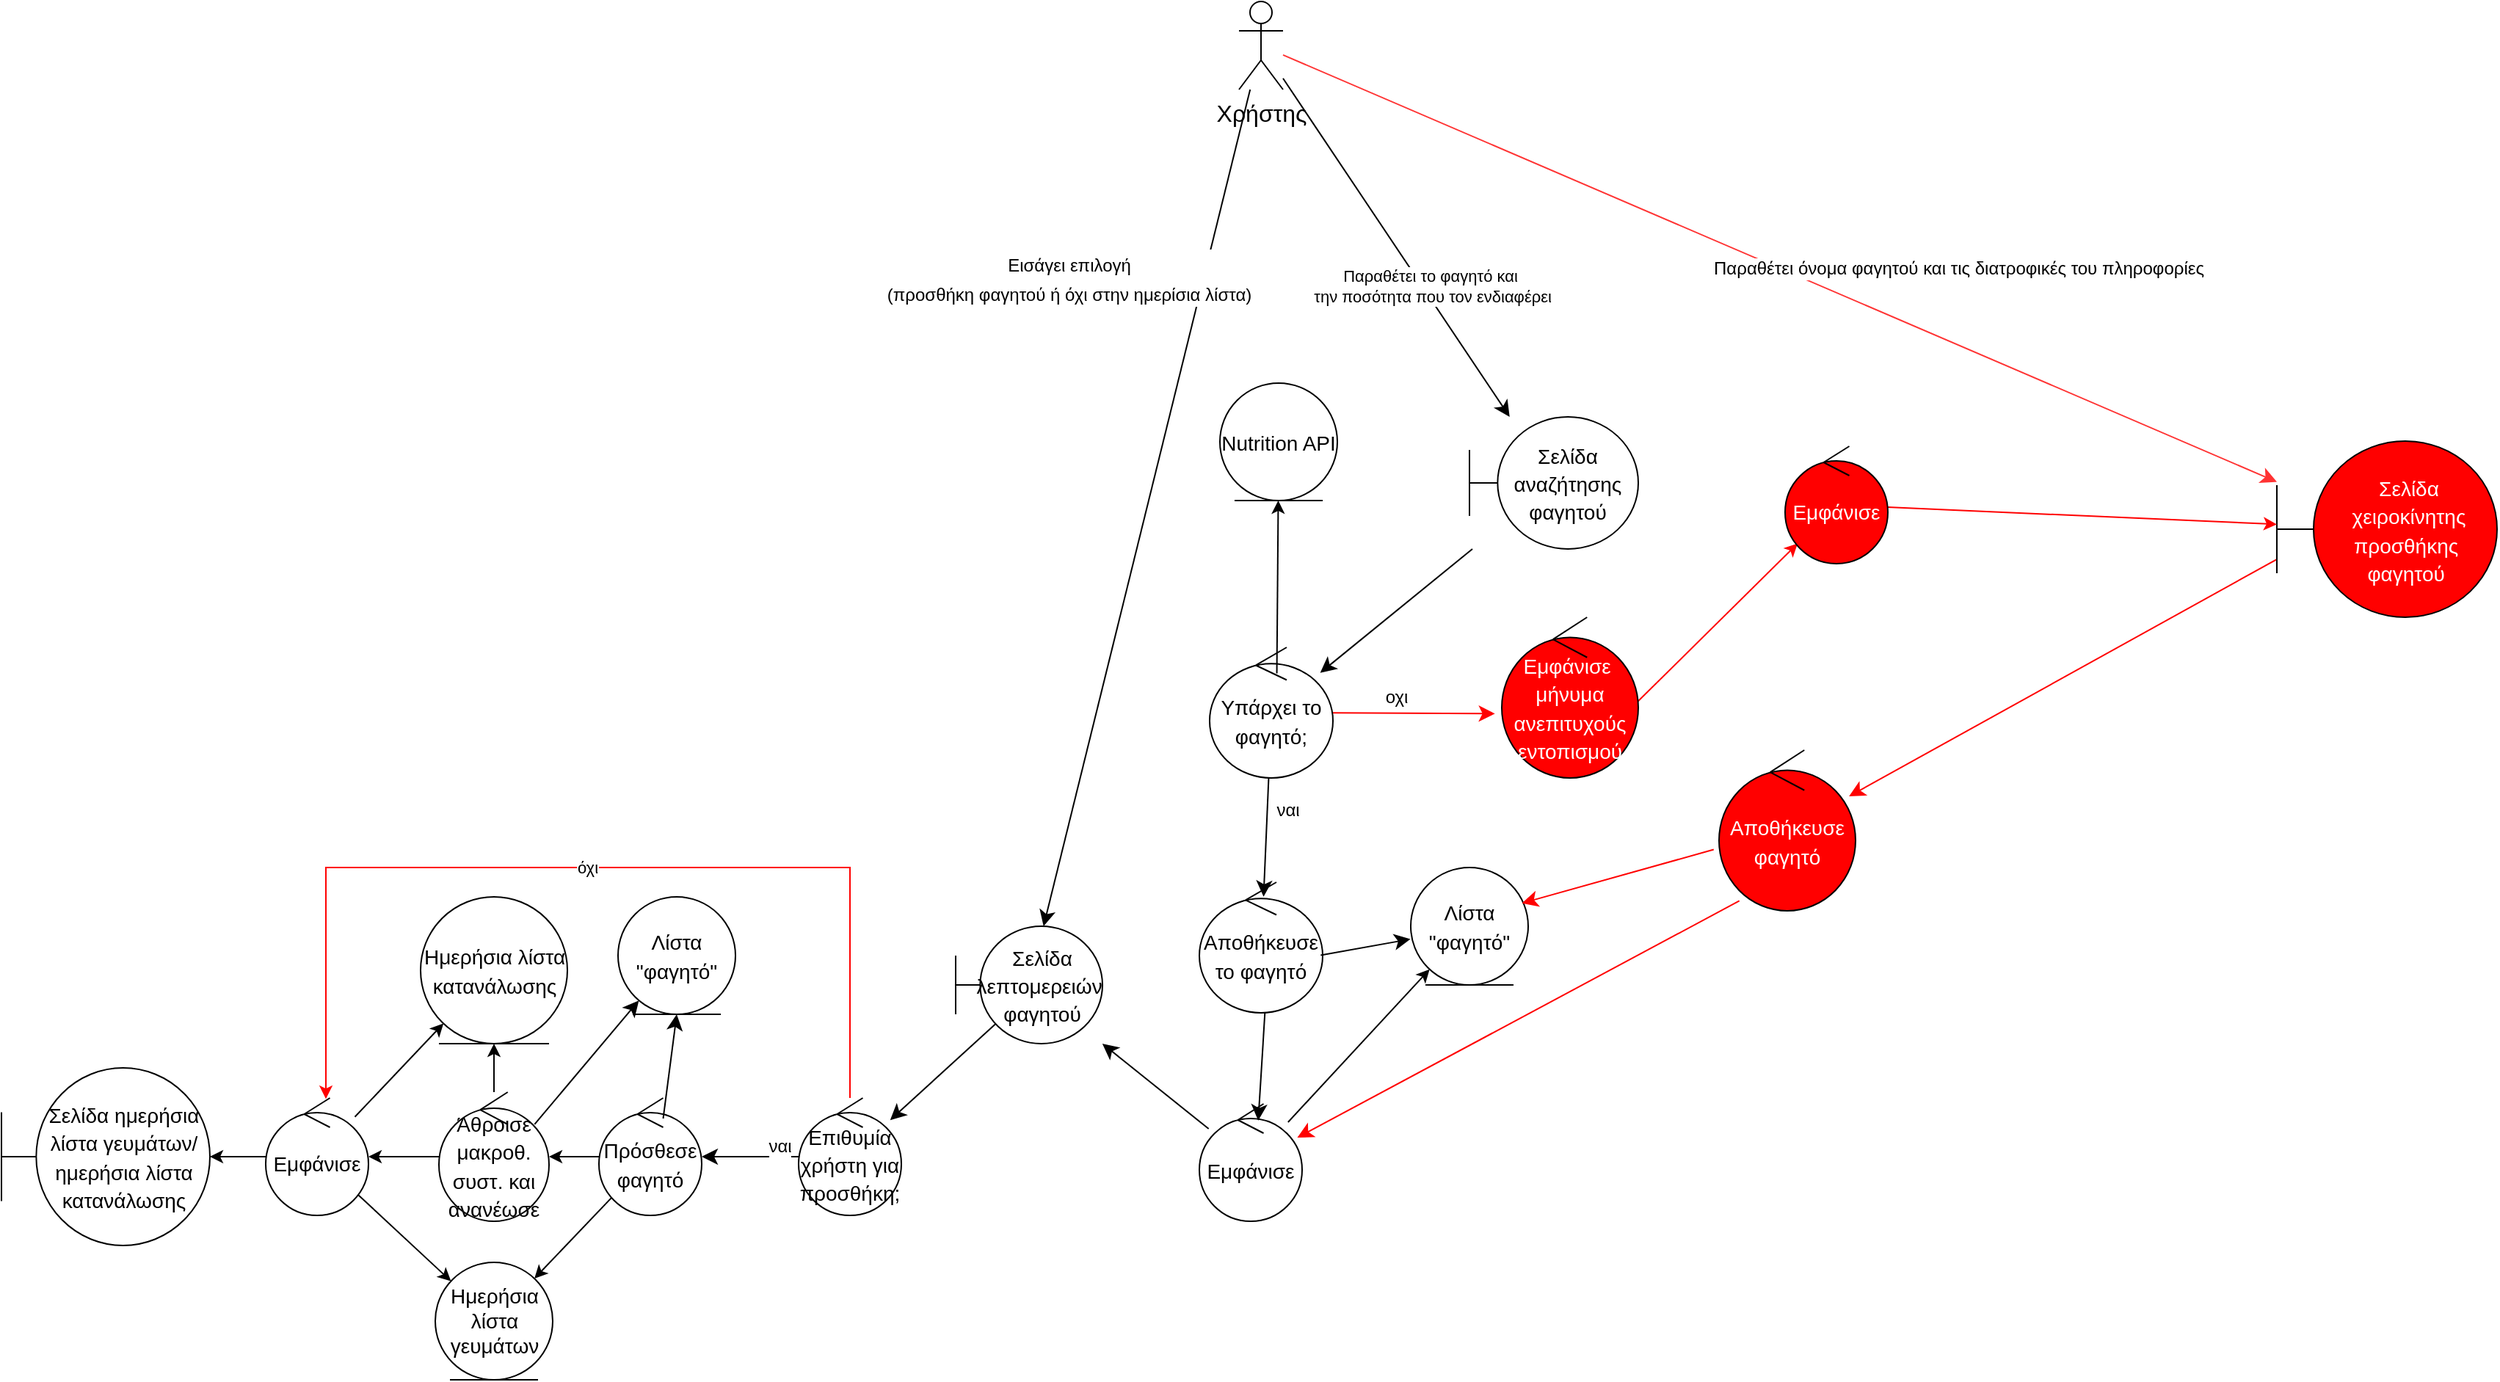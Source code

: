<mxfile version="21.3.2" type="device">
  <diagram name="Σελίδα-1" id="WVEBd1sjFHavCeA0LY7U">
    <mxGraphModel dx="961" dy="639" grid="1" gridSize="10" guides="1" tooltips="1" connect="1" arrows="1" fold="1" page="1" pageScale="1" pageWidth="1169" pageHeight="1654" math="0" shadow="0">
      <root>
        <mxCell id="0" />
        <mxCell id="1" parent="0" />
        <mxCell id="YgxCESBMvR3g6pSDMQeH-12" value="" style="edgeStyle=none;curved=1;rounded=0;orthogonalLoop=1;jettySize=auto;html=1;fontSize=13;startSize=8;endSize=8;fontColor=#000000;strokeColor=#FF3333;" parent="1" source="YgxCESBMvR3g6pSDMQeH-18" target="YgxCESBMvR3g6pSDMQeH-36" edge="1">
          <mxGeometry x="0.527" y="64" relative="1" as="geometry">
            <mxPoint x="2277" y="1659" as="targetPoint" />
            <mxPoint as="offset" />
          </mxGeometry>
        </mxCell>
        <mxCell id="YgxCESBMvR3g6pSDMQeH-13" value="&lt;font style=&quot;font-size: 12px;&quot;&gt;Παραθέτει όνομα φαγητού και τις διατροφικές του πληροφορίες&lt;/font&gt;" style="edgeLabel;html=1;align=center;verticalAlign=middle;resizable=0;points=[];rotation=0;fontColor=#000000;" parent="YgxCESBMvR3g6pSDMQeH-12" vertex="1" connectable="0">
          <mxGeometry x="0.336" y="-2" relative="1" as="geometry">
            <mxPoint x="8" y="-51" as="offset" />
          </mxGeometry>
        </mxCell>
        <mxCell id="YgxCESBMvR3g6pSDMQeH-14" value="" style="edgeStyle=none;curved=1;rounded=0;orthogonalLoop=1;jettySize=auto;html=1;fontSize=12;startSize=8;endSize=8;strokeColor=#000000;fontColor=#000000;" parent="1" source="YgxCESBMvR3g6pSDMQeH-18" target="YgxCESBMvR3g6pSDMQeH-20" edge="1">
          <mxGeometry relative="1" as="geometry" />
        </mxCell>
        <mxCell id="YgxCESBMvR3g6pSDMQeH-15" value="&lt;font&gt;Παραθέτει το φαγητό και&lt;br&gt;&amp;nbsp;την ποσότητα που τον ενδιαφέρει&lt;/font&gt;" style="edgeLabel;html=1;align=center;verticalAlign=middle;resizable=0;points=[];rotation=0;fontColor=#000000;" parent="YgxCESBMvR3g6pSDMQeH-14" vertex="1" connectable="0">
          <mxGeometry x="0.381" relative="1" as="geometry">
            <mxPoint x="-7" y="-18" as="offset" />
          </mxGeometry>
        </mxCell>
        <mxCell id="YgxCESBMvR3g6pSDMQeH-16" value="" style="edgeStyle=none;curved=1;rounded=0;orthogonalLoop=1;jettySize=auto;html=1;fontSize=12;startSize=8;endSize=8;strokeColor=#000000;fontColor=#000000;" parent="1" source="YgxCESBMvR3g6pSDMQeH-18" target="YgxCESBMvR3g6pSDMQeH-27" edge="1">
          <mxGeometry relative="1" as="geometry" />
        </mxCell>
        <mxCell id="YgxCESBMvR3g6pSDMQeH-17" value="&lt;font style=&quot;font-size: 12px;&quot;&gt;Εισάγει επιλογή&lt;br&gt;(προσθήκη φαγητού ή όχι στην ημερίσια λίστα)&lt;br&gt;&lt;/font&gt;" style="edgeLabel;html=1;align=center;verticalAlign=middle;resizable=0;points=[];fontSize=16;rotation=0;fontColor=#000000;" parent="YgxCESBMvR3g6pSDMQeH-16" vertex="1" connectable="0">
          <mxGeometry x="-0.253" y="2" relative="1" as="geometry">
            <mxPoint x="-73" y="-86" as="offset" />
          </mxGeometry>
        </mxCell>
        <mxCell id="YgxCESBMvR3g6pSDMQeH-18" value="Χρήστης" style="shape=umlActor;verticalLabelPosition=bottom;verticalAlign=top;html=1;fontSize=16;fontColor=#000000;" parent="1" vertex="1">
          <mxGeometry x="1943" y="1240" width="30" height="60" as="geometry" />
        </mxCell>
        <mxCell id="YgxCESBMvR3g6pSDMQeH-19" value="" style="edgeStyle=none;curved=1;rounded=0;orthogonalLoop=1;jettySize=auto;html=1;fontSize=12;startSize=8;endSize=8;strokeColor=#000000;fontColor=#000000;" parent="1" target="YgxCESBMvR3g6pSDMQeH-23" edge="1">
          <mxGeometry relative="1" as="geometry">
            <mxPoint x="2102" y="1613" as="sourcePoint" />
          </mxGeometry>
        </mxCell>
        <mxCell id="YgxCESBMvR3g6pSDMQeH-20" value="&lt;font style=&quot;font-size: 14px;&quot;&gt;Σελίδα αναζήτησης φαγητού&lt;/font&gt;" style="shape=umlBoundary;whiteSpace=wrap;html=1;fontSize=16;strokeColor=#000000;fontColor=#000000;" parent="1" vertex="1">
          <mxGeometry x="2100" y="1523" width="115" height="90" as="geometry" />
        </mxCell>
        <mxCell id="YgxCESBMvR3g6pSDMQeH-21" value="&lt;font&gt;ναι&lt;/font&gt;" style="edgeStyle=none;curved=1;rounded=0;orthogonalLoop=1;jettySize=auto;html=1;fontSize=12;startSize=8;endSize=8;strokeColor=#000000;fontColor=#000000;entryX=0.521;entryY=0.111;entryDx=0;entryDy=0;entryPerimeter=0;" parent="1" source="YgxCESBMvR3g6pSDMQeH-23" target="YgxCESBMvR3g6pSDMQeH-52" edge="1">
          <mxGeometry x="-0.475" y="14" relative="1" as="geometry">
            <mxPoint as="offset" />
            <mxPoint x="1965" y="1840" as="targetPoint" />
          </mxGeometry>
        </mxCell>
        <mxCell id="YgxCESBMvR3g6pSDMQeH-22" value="&lt;font style=&quot;font-size: 12px;&quot;&gt;οχι&lt;/font&gt;" style="edgeStyle=none;curved=1;rounded=0;orthogonalLoop=1;jettySize=auto;html=1;fontSize=12;startSize=8;endSize=8;entryX=-0.05;entryY=0.6;entryDx=0;entryDy=0;entryPerimeter=0;fontColor=#000000;strokeColor=#FF0000;" parent="1" source="YgxCESBMvR3g6pSDMQeH-23" target="YgxCESBMvR3g6pSDMQeH-49" edge="1">
          <mxGeometry x="-0.227" y="11" relative="1" as="geometry">
            <mxPoint x="2203.49" y="1788.546" as="targetPoint" />
            <mxPoint as="offset" />
          </mxGeometry>
        </mxCell>
        <mxCell id="YgxCESBMvR3g6pSDMQeH-23" value="&lt;font style=&quot;font-size: 14px;&quot;&gt;Υπάρχει το φαγητό;&lt;/font&gt;" style="ellipse;shape=umlControl;whiteSpace=wrap;html=1;fontSize=16;strokeColor=#000000;fontColor=#000000;" parent="1" vertex="1">
          <mxGeometry x="1923" y="1680" width="84" height="89" as="geometry" />
        </mxCell>
        <mxCell id="YgxCESBMvR3g6pSDMQeH-24" value="" style="edgeStyle=none;curved=1;rounded=0;orthogonalLoop=1;jettySize=auto;html=1;fontSize=12;startSize=8;endSize=8;strokeColor=#000000;fontColor=#000000;" parent="1" source="YgxCESBMvR3g6pSDMQeH-25" target="YgxCESBMvR3g6pSDMQeH-27" edge="1">
          <mxGeometry relative="1" as="geometry" />
        </mxCell>
        <mxCell id="ItIrkoNh1iD_gIET9ybV-5" value="" style="rounded=0;orthogonalLoop=1;jettySize=auto;html=1;" edge="1" parent="1" source="YgxCESBMvR3g6pSDMQeH-25" target="YgxCESBMvR3g6pSDMQeH-53">
          <mxGeometry relative="1" as="geometry" />
        </mxCell>
        <mxCell id="YgxCESBMvR3g6pSDMQeH-25" value="&lt;font style=&quot;font-size: 14px;&quot;&gt;Εμφάνισε&lt;/font&gt;" style="ellipse;shape=umlControl;whiteSpace=wrap;html=1;fontSize=16;strokeColor=#000000;fontColor=#000000;" parent="1" vertex="1">
          <mxGeometry x="1916" y="1991" width="70" height="80" as="geometry" />
        </mxCell>
        <mxCell id="YgxCESBMvR3g6pSDMQeH-26" value="" style="edgeStyle=none;curved=1;rounded=0;orthogonalLoop=1;jettySize=auto;html=1;fontSize=12;startSize=8;endSize=8;strokeColor=#000000;fontColor=#000000;exitX=0.271;exitY=0.833;exitDx=0;exitDy=0;exitPerimeter=0;" parent="1" source="YgxCESBMvR3g6pSDMQeH-27" target="YgxCESBMvR3g6pSDMQeH-30" edge="1">
          <mxGeometry relative="1" as="geometry" />
        </mxCell>
        <mxCell id="YgxCESBMvR3g6pSDMQeH-27" value="&lt;font style=&quot;font-size: 14px;&quot;&gt;Σελίδα λεπτομερειών&amp;nbsp; φαγητού&lt;/font&gt;" style="shape=umlBoundary;whiteSpace=wrap;html=1;fontSize=16;strokeColor=#000000;fontColor=#000000;" parent="1" vertex="1">
          <mxGeometry x="1750" y="1870" width="100" height="80" as="geometry" />
        </mxCell>
        <mxCell id="YgxCESBMvR3g6pSDMQeH-28" value="&lt;font&gt;ναι&lt;/font&gt;" style="edgeStyle=none;curved=1;rounded=0;orthogonalLoop=1;jettySize=auto;html=1;fontSize=12;startSize=8;endSize=8;strokeColor=#000000;fontColor=#000000;" parent="1" source="YgxCESBMvR3g6pSDMQeH-30" target="YgxCESBMvR3g6pSDMQeH-33" edge="1">
          <mxGeometry x="-0.606" y="-7" relative="1" as="geometry">
            <mxPoint as="offset" />
          </mxGeometry>
        </mxCell>
        <mxCell id="YgxCESBMvR3g6pSDMQeH-29" value="όχι" style="edgeStyle=orthogonalEdgeStyle;rounded=0;orthogonalLoop=1;jettySize=auto;html=1;strokeColor=#FF0000;" parent="1" source="YgxCESBMvR3g6pSDMQeH-30" target="YgxCESBMvR3g6pSDMQeH-40" edge="1">
          <mxGeometry relative="1" as="geometry">
            <Array as="points">
              <mxPoint x="1678" y="1830" />
              <mxPoint x="1321" y="1830" />
            </Array>
          </mxGeometry>
        </mxCell>
        <mxCell id="YgxCESBMvR3g6pSDMQeH-30" value="&lt;span style=&quot;font-size: 14px;&quot;&gt;Επιθυμία χρήστη για προσθήκη;&lt;/span&gt;" style="ellipse;shape=umlControl;whiteSpace=wrap;html=1;fontSize=16;strokeColor=#000000;fontColor=#000000;" parent="1" vertex="1">
          <mxGeometry x="1643" y="1987" width="70" height="80" as="geometry" />
        </mxCell>
        <mxCell id="YgxCESBMvR3g6pSDMQeH-31" value="" style="rounded=0;orthogonalLoop=1;jettySize=auto;html=1;" parent="1" source="YgxCESBMvR3g6pSDMQeH-33" target="YgxCESBMvR3g6pSDMQeH-48" edge="1">
          <mxGeometry relative="1" as="geometry" />
        </mxCell>
        <mxCell id="YgxCESBMvR3g6pSDMQeH-32" value="" style="edgeStyle=orthogonalEdgeStyle;rounded=0;orthogonalLoop=1;jettySize=auto;html=1;" parent="1" source="YgxCESBMvR3g6pSDMQeH-33" target="YgxCESBMvR3g6pSDMQeH-47" edge="1">
          <mxGeometry relative="1" as="geometry" />
        </mxCell>
        <mxCell id="YgxCESBMvR3g6pSDMQeH-33" value="&lt;font style=&quot;font-size: 14px;&quot;&gt;Πρόσθεσε φαγητό&lt;/font&gt;" style="ellipse;shape=umlControl;whiteSpace=wrap;html=1;fontSize=16;strokeColor=#000000;fontColor=#000000;" parent="1" vertex="1">
          <mxGeometry x="1507" y="1987" width="70" height="80" as="geometry" />
        </mxCell>
        <mxCell id="YgxCESBMvR3g6pSDMQeH-34" value="&lt;font style=&quot;font-size: 14px;&quot;&gt;Σελίδα ημερήσια λίστα γευμάτων/ ημερήσια λίστα κατανάλωσης&lt;/font&gt;" style="shape=umlBoundary;whiteSpace=wrap;html=1;fontSize=16;strokeColor=#000000;fontColor=#000000;" parent="1" vertex="1">
          <mxGeometry x="1100" y="1966.5" width="142" height="121" as="geometry" />
        </mxCell>
        <mxCell id="YgxCESBMvR3g6pSDMQeH-35" value="" style="edgeStyle=none;curved=1;rounded=0;orthogonalLoop=1;jettySize=auto;html=1;fontSize=12;startSize=8;endSize=8;fontColor=#000000;strokeColor=#FF0000;exitX=0;exitY=0.671;exitDx=0;exitDy=0;exitPerimeter=0;" parent="1" source="YgxCESBMvR3g6pSDMQeH-36" target="YgxCESBMvR3g6pSDMQeH-59" edge="1">
          <mxGeometry relative="1" as="geometry">
            <mxPoint x="2460" y="1750" as="targetPoint" />
          </mxGeometry>
        </mxCell>
        <mxCell id="YgxCESBMvR3g6pSDMQeH-36" value="&lt;font style=&quot;font-size: 14px;&quot;&gt;Σελίδα χειροκίνητης προσθήκης&amp;nbsp; φαγητού&amp;nbsp;&lt;/font&gt;" style="shape=umlBoundary;fontSize=16;html=1;whiteSpace=wrap;horizontal=1;labelBackgroundColor=none;labelBorderColor=none;spacingTop=0;spacing=0;spacingRight=0;spacingLeft=5;fontColor=#FFFFFF;fillColor=#FF0000;strokeColor=#000000;" parent="1" vertex="1">
          <mxGeometry x="2650" y="1539.5" width="150" height="120" as="geometry" />
        </mxCell>
        <mxCell id="YgxCESBMvR3g6pSDMQeH-37" value="" style="rounded=0;orthogonalLoop=1;jettySize=auto;html=1;strokeColor=#000000;fontColor=#000000;" parent="1" source="YgxCESBMvR3g6pSDMQeH-40" target="YgxCESBMvR3g6pSDMQeH-34" edge="1">
          <mxGeometry relative="1" as="geometry" />
        </mxCell>
        <mxCell id="YgxCESBMvR3g6pSDMQeH-38" value="" style="rounded=0;orthogonalLoop=1;jettySize=auto;html=1;" parent="1" source="YgxCESBMvR3g6pSDMQeH-40" target="YgxCESBMvR3g6pSDMQeH-48" edge="1">
          <mxGeometry relative="1" as="geometry" />
        </mxCell>
        <mxCell id="YgxCESBMvR3g6pSDMQeH-39" value="" style="rounded=0;orthogonalLoop=1;jettySize=auto;html=1;" parent="1" source="YgxCESBMvR3g6pSDMQeH-40" target="YgxCESBMvR3g6pSDMQeH-44" edge="1">
          <mxGeometry relative="1" as="geometry" />
        </mxCell>
        <mxCell id="YgxCESBMvR3g6pSDMQeH-40" value="&lt;font style=&quot;font-size: 14px;&quot;&gt;Εμφάνισε&lt;/font&gt;" style="ellipse;shape=umlControl;whiteSpace=wrap;html=1;strokeColor=#000000;fontColor=#000000;" parent="1" vertex="1">
          <mxGeometry x="1280" y="1987" width="70" height="80" as="geometry" />
        </mxCell>
        <mxCell id="YgxCESBMvR3g6pSDMQeH-41" value="" style="rounded=0;orthogonalLoop=1;jettySize=auto;html=1;fontColor=#000000;strokeColor=#FF0000;exitX=0.979;exitY=0.539;exitDx=0;exitDy=0;exitPerimeter=0;" parent="1" source="YgxCESBMvR3g6pSDMQeH-49" target="YgxCESBMvR3g6pSDMQeH-43" edge="1">
          <mxGeometry relative="1" as="geometry">
            <mxPoint x="2357.7" y="1677.46" as="sourcePoint" />
          </mxGeometry>
        </mxCell>
        <mxCell id="YgxCESBMvR3g6pSDMQeH-42" value="" style="edgeStyle=none;rounded=0;orthogonalLoop=1;jettySize=auto;html=1;fontColor=#000000;strokeColor=#FF0000;" parent="1" source="YgxCESBMvR3g6pSDMQeH-43" target="YgxCESBMvR3g6pSDMQeH-36" edge="1">
          <mxGeometry relative="1" as="geometry" />
        </mxCell>
        <mxCell id="YgxCESBMvR3g6pSDMQeH-43" value="&lt;font style=&quot;font-size: 14px;&quot;&gt;Εμφάνισε&lt;/font&gt;" style="ellipse;shape=umlControl;whiteSpace=wrap;html=1;fontColor=#FFFFFF;fillColor=#FF0000;" parent="1" vertex="1">
          <mxGeometry x="2315" y="1543" width="70" height="80" as="geometry" />
        </mxCell>
        <mxCell id="YgxCESBMvR3g6pSDMQeH-44" value="&lt;font style=&quot;font-size: 14px;&quot;&gt;Ημερήσια λίστα κατανάλωσης&lt;/font&gt;" style="ellipse;shape=umlEntity;whiteSpace=wrap;html=1;fontSize=16;strokeColor=#000000;fontColor=#000000;" parent="1" vertex="1">
          <mxGeometry x="1385.5" y="1850" width="100" height="100" as="geometry" />
        </mxCell>
        <mxCell id="YgxCESBMvR3g6pSDMQeH-45" value="" style="edgeStyle=orthogonalEdgeStyle;rounded=0;orthogonalLoop=1;jettySize=auto;html=1;" parent="1" source="YgxCESBMvR3g6pSDMQeH-47" target="YgxCESBMvR3g6pSDMQeH-44" edge="1">
          <mxGeometry relative="1" as="geometry" />
        </mxCell>
        <mxCell id="YgxCESBMvR3g6pSDMQeH-46" value="" style="edgeStyle=orthogonalEdgeStyle;rounded=0;orthogonalLoop=1;jettySize=auto;html=1;" parent="1" source="YgxCESBMvR3g6pSDMQeH-47" target="YgxCESBMvR3g6pSDMQeH-40" edge="1">
          <mxGeometry relative="1" as="geometry" />
        </mxCell>
        <mxCell id="YgxCESBMvR3g6pSDMQeH-47" value="&lt;font style=&quot;font-size: 14px;&quot;&gt;Άθροισε μακροθ. συστ. και ανανέωσε&lt;br&gt;&lt;/font&gt;" style="ellipse;shape=umlControl;whiteSpace=wrap;html=1;fontSize=16;strokeColor=#000000;fontColor=#000000;" parent="1" vertex="1">
          <mxGeometry x="1398" y="1983" width="75" height="88" as="geometry" />
        </mxCell>
        <mxCell id="YgxCESBMvR3g6pSDMQeH-48" value="&lt;font style=&quot;font-size: 14px;&quot;&gt;Ημερήσια λίστα γευμάτων&lt;/font&gt;" style="ellipse;shape=umlEntity;whiteSpace=wrap;html=1;fontColor=#000000;strokeColor=#000000;" parent="1" vertex="1">
          <mxGeometry x="1395.5" y="2099" width="80" height="80" as="geometry" />
        </mxCell>
        <mxCell id="YgxCESBMvR3g6pSDMQeH-49" value="&lt;font style=&quot;font-size: 14px;&quot;&gt;Εμφάνισε&amp;nbsp;&lt;br&gt;μήνυμα ανεπιτυχούς εντοπισμού&lt;br&gt;&lt;/font&gt;" style="ellipse;shape=umlControl;whiteSpace=wrap;html=1;fontSize=16;fontColor=#FFFFFF;fillColor=#FF0000;strokeColor=#000000;" parent="1" vertex="1">
          <mxGeometry x="2122" y="1659.5" width="93" height="109.5" as="geometry" />
        </mxCell>
        <mxCell id="YgxCESBMvR3g6pSDMQeH-50" value="&lt;span style=&quot;font-size: 14px;&quot;&gt;Nutrition API&lt;/span&gt;" style="ellipse;shape=umlEntity;whiteSpace=wrap;html=1;fontSize=16;strokeColor=#000000;fontColor=#000000;" parent="1" vertex="1">
          <mxGeometry x="1930" y="1500" width="80" height="80" as="geometry" />
        </mxCell>
        <mxCell id="YgxCESBMvR3g6pSDMQeH-51" value="" style="rounded=0;orthogonalLoop=1;jettySize=auto;html=1;exitX=0.545;exitY=0.199;exitDx=0;exitDy=0;exitPerimeter=0;" parent="1" source="YgxCESBMvR3g6pSDMQeH-23" target="YgxCESBMvR3g6pSDMQeH-50" edge="1">
          <mxGeometry relative="1" as="geometry">
            <mxPoint x="1916.007" y="1513.177" as="sourcePoint" />
          </mxGeometry>
        </mxCell>
        <mxCell id="YgxCESBMvR3g6pSDMQeH-52" value="&lt;span style=&quot;font-size: 14px;&quot;&gt;Αποθήκευσε το φαγητό&lt;/span&gt;" style="ellipse;shape=umlControl;whiteSpace=wrap;html=1;fontSize=16;strokeColor=#000000;fontColor=#000000;" parent="1" vertex="1">
          <mxGeometry x="1916" y="1840" width="84" height="89" as="geometry" />
        </mxCell>
        <mxCell id="YgxCESBMvR3g6pSDMQeH-53" value="&lt;span style=&quot;font-size: 14px;&quot;&gt;Λίστα &quot;φαγητό&quot;&lt;/span&gt;" style="ellipse;shape=umlEntity;whiteSpace=wrap;html=1;fontSize=16;strokeColor=#000000;fontColor=#000000;" parent="1" vertex="1">
          <mxGeometry x="2060" y="1830" width="80" height="80" as="geometry" />
        </mxCell>
        <mxCell id="YgxCESBMvR3g6pSDMQeH-54" value="" style="edgeStyle=none;curved=1;rounded=0;orthogonalLoop=1;jettySize=auto;html=1;fontSize=12;startSize=8;endSize=8;strokeColor=#000000;fontColor=#000000;exitX=0.984;exitY=0.559;exitDx=0;exitDy=0;exitPerimeter=0;entryX=-0.003;entryY=0.61;entryDx=0;entryDy=0;entryPerimeter=0;" parent="1" source="YgxCESBMvR3g6pSDMQeH-52" target="YgxCESBMvR3g6pSDMQeH-53" edge="1">
          <mxGeometry relative="1" as="geometry">
            <mxPoint x="1938" y="2012" as="sourcePoint" />
            <mxPoint x="1860" y="1956" as="targetPoint" />
          </mxGeometry>
        </mxCell>
        <mxCell id="YgxCESBMvR3g6pSDMQeH-55" value="" style="edgeStyle=none;curved=1;rounded=0;orthogonalLoop=1;jettySize=auto;html=1;fontSize=12;startSize=8;endSize=8;strokeColor=#000000;fontColor=#000000;exitX=0.532;exitY=0.996;exitDx=0;exitDy=0;exitPerimeter=0;entryX=0.573;entryY=0.142;entryDx=0;entryDy=0;entryPerimeter=0;" parent="1" source="YgxCESBMvR3g6pSDMQeH-52" target="YgxCESBMvR3g6pSDMQeH-25" edge="1">
          <mxGeometry relative="1" as="geometry">
            <mxPoint x="1948" y="2022" as="sourcePoint" />
            <mxPoint x="1870" y="1966" as="targetPoint" />
          </mxGeometry>
        </mxCell>
        <mxCell id="YgxCESBMvR3g6pSDMQeH-56" value="&lt;span style=&quot;font-size: 14px;&quot;&gt;Λίστα &quot;φαγητό&quot;&lt;/span&gt;" style="ellipse;shape=umlEntity;whiteSpace=wrap;html=1;fontSize=16;strokeColor=#000000;fontColor=#000000;" parent="1" vertex="1">
          <mxGeometry x="1520" y="1850" width="80" height="80" as="geometry" />
        </mxCell>
        <mxCell id="YgxCESBMvR3g6pSDMQeH-57" value="" style="edgeStyle=none;curved=1;rounded=0;orthogonalLoop=1;jettySize=auto;html=1;fontSize=12;startSize=8;endSize=8;strokeColor=#000000;fontColor=#000000;exitX=0.625;exitY=0.175;exitDx=0;exitDy=0;exitPerimeter=0;entryX=0.5;entryY=1;entryDx=0;entryDy=0;" parent="1" source="YgxCESBMvR3g6pSDMQeH-33" target="YgxCESBMvR3g6pSDMQeH-56" edge="1">
          <mxGeometry relative="1" as="geometry">
            <mxPoint x="1535" y="2040" as="sourcePoint" />
            <mxPoint x="1530" y="2113" as="targetPoint" />
          </mxGeometry>
        </mxCell>
        <mxCell id="YgxCESBMvR3g6pSDMQeH-58" value="" style="edgeStyle=none;curved=1;rounded=0;orthogonalLoop=1;jettySize=auto;html=1;fontSize=12;startSize=8;endSize=8;strokeColor=#000000;fontColor=#000000;exitX=0.869;exitY=0.249;exitDx=0;exitDy=0;exitPerimeter=0;" parent="1" source="YgxCESBMvR3g6pSDMQeH-47" target="YgxCESBMvR3g6pSDMQeH-56" edge="1">
          <mxGeometry relative="1" as="geometry">
            <mxPoint x="1582" y="2130" as="sourcePoint" />
            <mxPoint x="1577" y="2203" as="targetPoint" />
          </mxGeometry>
        </mxCell>
        <mxCell id="YgxCESBMvR3g6pSDMQeH-59" value="&lt;font style=&quot;font-size: 14px;&quot;&gt;Αποθήκευσε φαγητό&lt;br&gt;&lt;/font&gt;" style="ellipse;shape=umlControl;whiteSpace=wrap;html=1;fontSize=16;fontColor=#FFFFFF;fillColor=#FF0000;strokeColor=#000000;" parent="1" vertex="1">
          <mxGeometry x="2270" y="1750" width="93" height="109.5" as="geometry" />
        </mxCell>
        <mxCell id="YgxCESBMvR3g6pSDMQeH-60" value="" style="edgeStyle=none;curved=1;rounded=0;orthogonalLoop=1;jettySize=auto;html=1;fontSize=12;startSize=8;endSize=8;fontColor=#000000;strokeColor=#FF0000;exitX=-0.039;exitY=0.619;exitDx=0;exitDy=0;exitPerimeter=0;entryX=0.947;entryY=0.304;entryDx=0;entryDy=0;entryPerimeter=0;" parent="1" source="YgxCESBMvR3g6pSDMQeH-59" target="YgxCESBMvR3g6pSDMQeH-53" edge="1">
          <mxGeometry relative="1" as="geometry">
            <mxPoint x="2200" y="2020.5" as="targetPoint" />
            <mxPoint x="2491" y="1859.5" as="sourcePoint" />
          </mxGeometry>
        </mxCell>
        <mxCell id="YgxCESBMvR3g6pSDMQeH-61" value="" style="edgeStyle=none;curved=1;rounded=0;orthogonalLoop=1;jettySize=auto;html=1;fontSize=12;startSize=8;endSize=8;fontColor=#000000;strokeColor=#FF0000;exitX=0.149;exitY=0.938;exitDx=0;exitDy=0;exitPerimeter=0;" parent="1" source="YgxCESBMvR3g6pSDMQeH-59" target="YgxCESBMvR3g6pSDMQeH-25" edge="1">
          <mxGeometry relative="1" as="geometry">
            <mxPoint x="2156" y="1864" as="targetPoint" />
            <mxPoint x="2290" y="1860" as="sourcePoint" />
          </mxGeometry>
        </mxCell>
      </root>
    </mxGraphModel>
  </diagram>
</mxfile>

